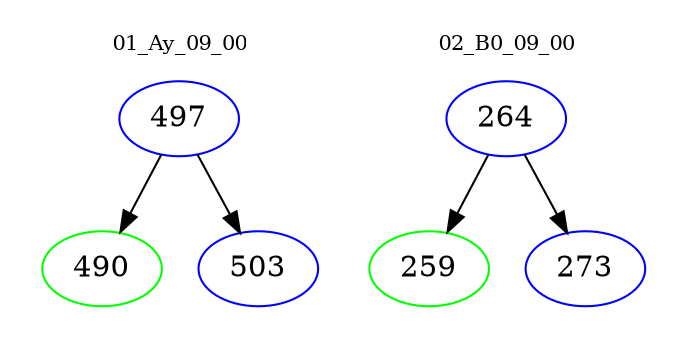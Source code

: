 digraph{
subgraph cluster_0 {
color = white
label = "01_Ay_09_00";
fontsize=10;
T0_497 [label="497", color="blue"]
T0_497 -> T0_490 [color="black"]
T0_490 [label="490", color="green"]
T0_497 -> T0_503 [color="black"]
T0_503 [label="503", color="blue"]
}
subgraph cluster_1 {
color = white
label = "02_B0_09_00";
fontsize=10;
T1_264 [label="264", color="blue"]
T1_264 -> T1_259 [color="black"]
T1_259 [label="259", color="green"]
T1_264 -> T1_273 [color="black"]
T1_273 [label="273", color="blue"]
}
}
